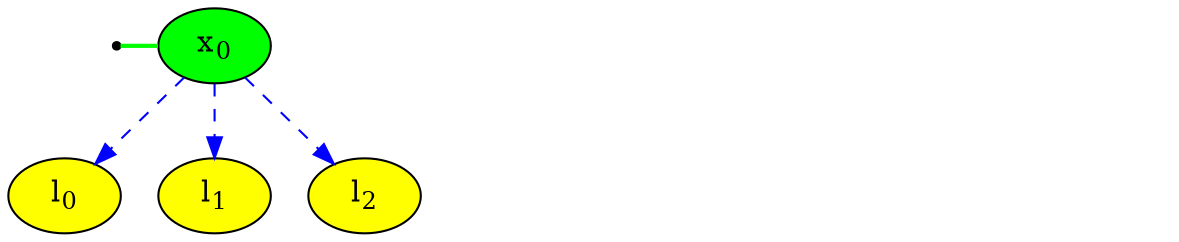 digraph G {
 concentrate=true;

  x0i[shape=point label=<x<SUB>0_initial</SUB>>]
  x0[label=<x<SUB>0</SUB>>, style=filled color=black fillcolor=green];
  x1[label=<x<SUB>1</SUB>>, style=invis color="black" fillcolor="green"];
  x2[label=<x<SUB>2</SUB>> style=invis]
  x3[label=<x<SUB>3</SUB>> style=invis]

  l0[label=<l<SUB>0</SUB>> style="filled" color="black" fillcolor="yellow"]
  l1[label=<l<SUB>1</SUB>> style="filled" color="black" fillcolor="yellow"]
  l2[label=<l<SUB>2</SUB>> style="filled" color="black" fillcolor="yellow"]
  l3[label=<l<SUB>3</SUB>> style="invis" color="black" fillcolor="white"]
  l4[label=<l<SUB>4</SUB>> style="invis" color="black" fillcolor="white"]
  l5[label=<l<SUB>5</SUB>> style=invis]
  l6[label=<l<SUB>6</SUB>> style=invis]
  l7[label=<l<SUB>7</SUB>> style=invis]

  edge  [style=bold, fontname="Arial" weight=1]
  

        x0i -> x0 [arrowhead=none color=green constraint=false]


  x0 -> l0 [style=dashed color=blue]

  x0 -> l1 [style=dashed color=blue]
  x0 -> l2 [style=dashed color=blue]

  x1 -> l1 [style=invis color=green]
  x1 -> l2 [style=invis color=green]

  x1 -> l3 [style=invis color=blue]
  x1 -> l4 [style=invis color=blue]

  x2 -> l2 [style=invis]
  x2 -> l3 [style=invis]
  x2 -> l4 [style=invis]

  x2 -> l5 [style=invis]

  x3 -> l4 [style=invis]
  x3 -> l5 [style=invis]

  x3 -> l6 [style=invis]
  x3 -> l7 [style=invis]

}

